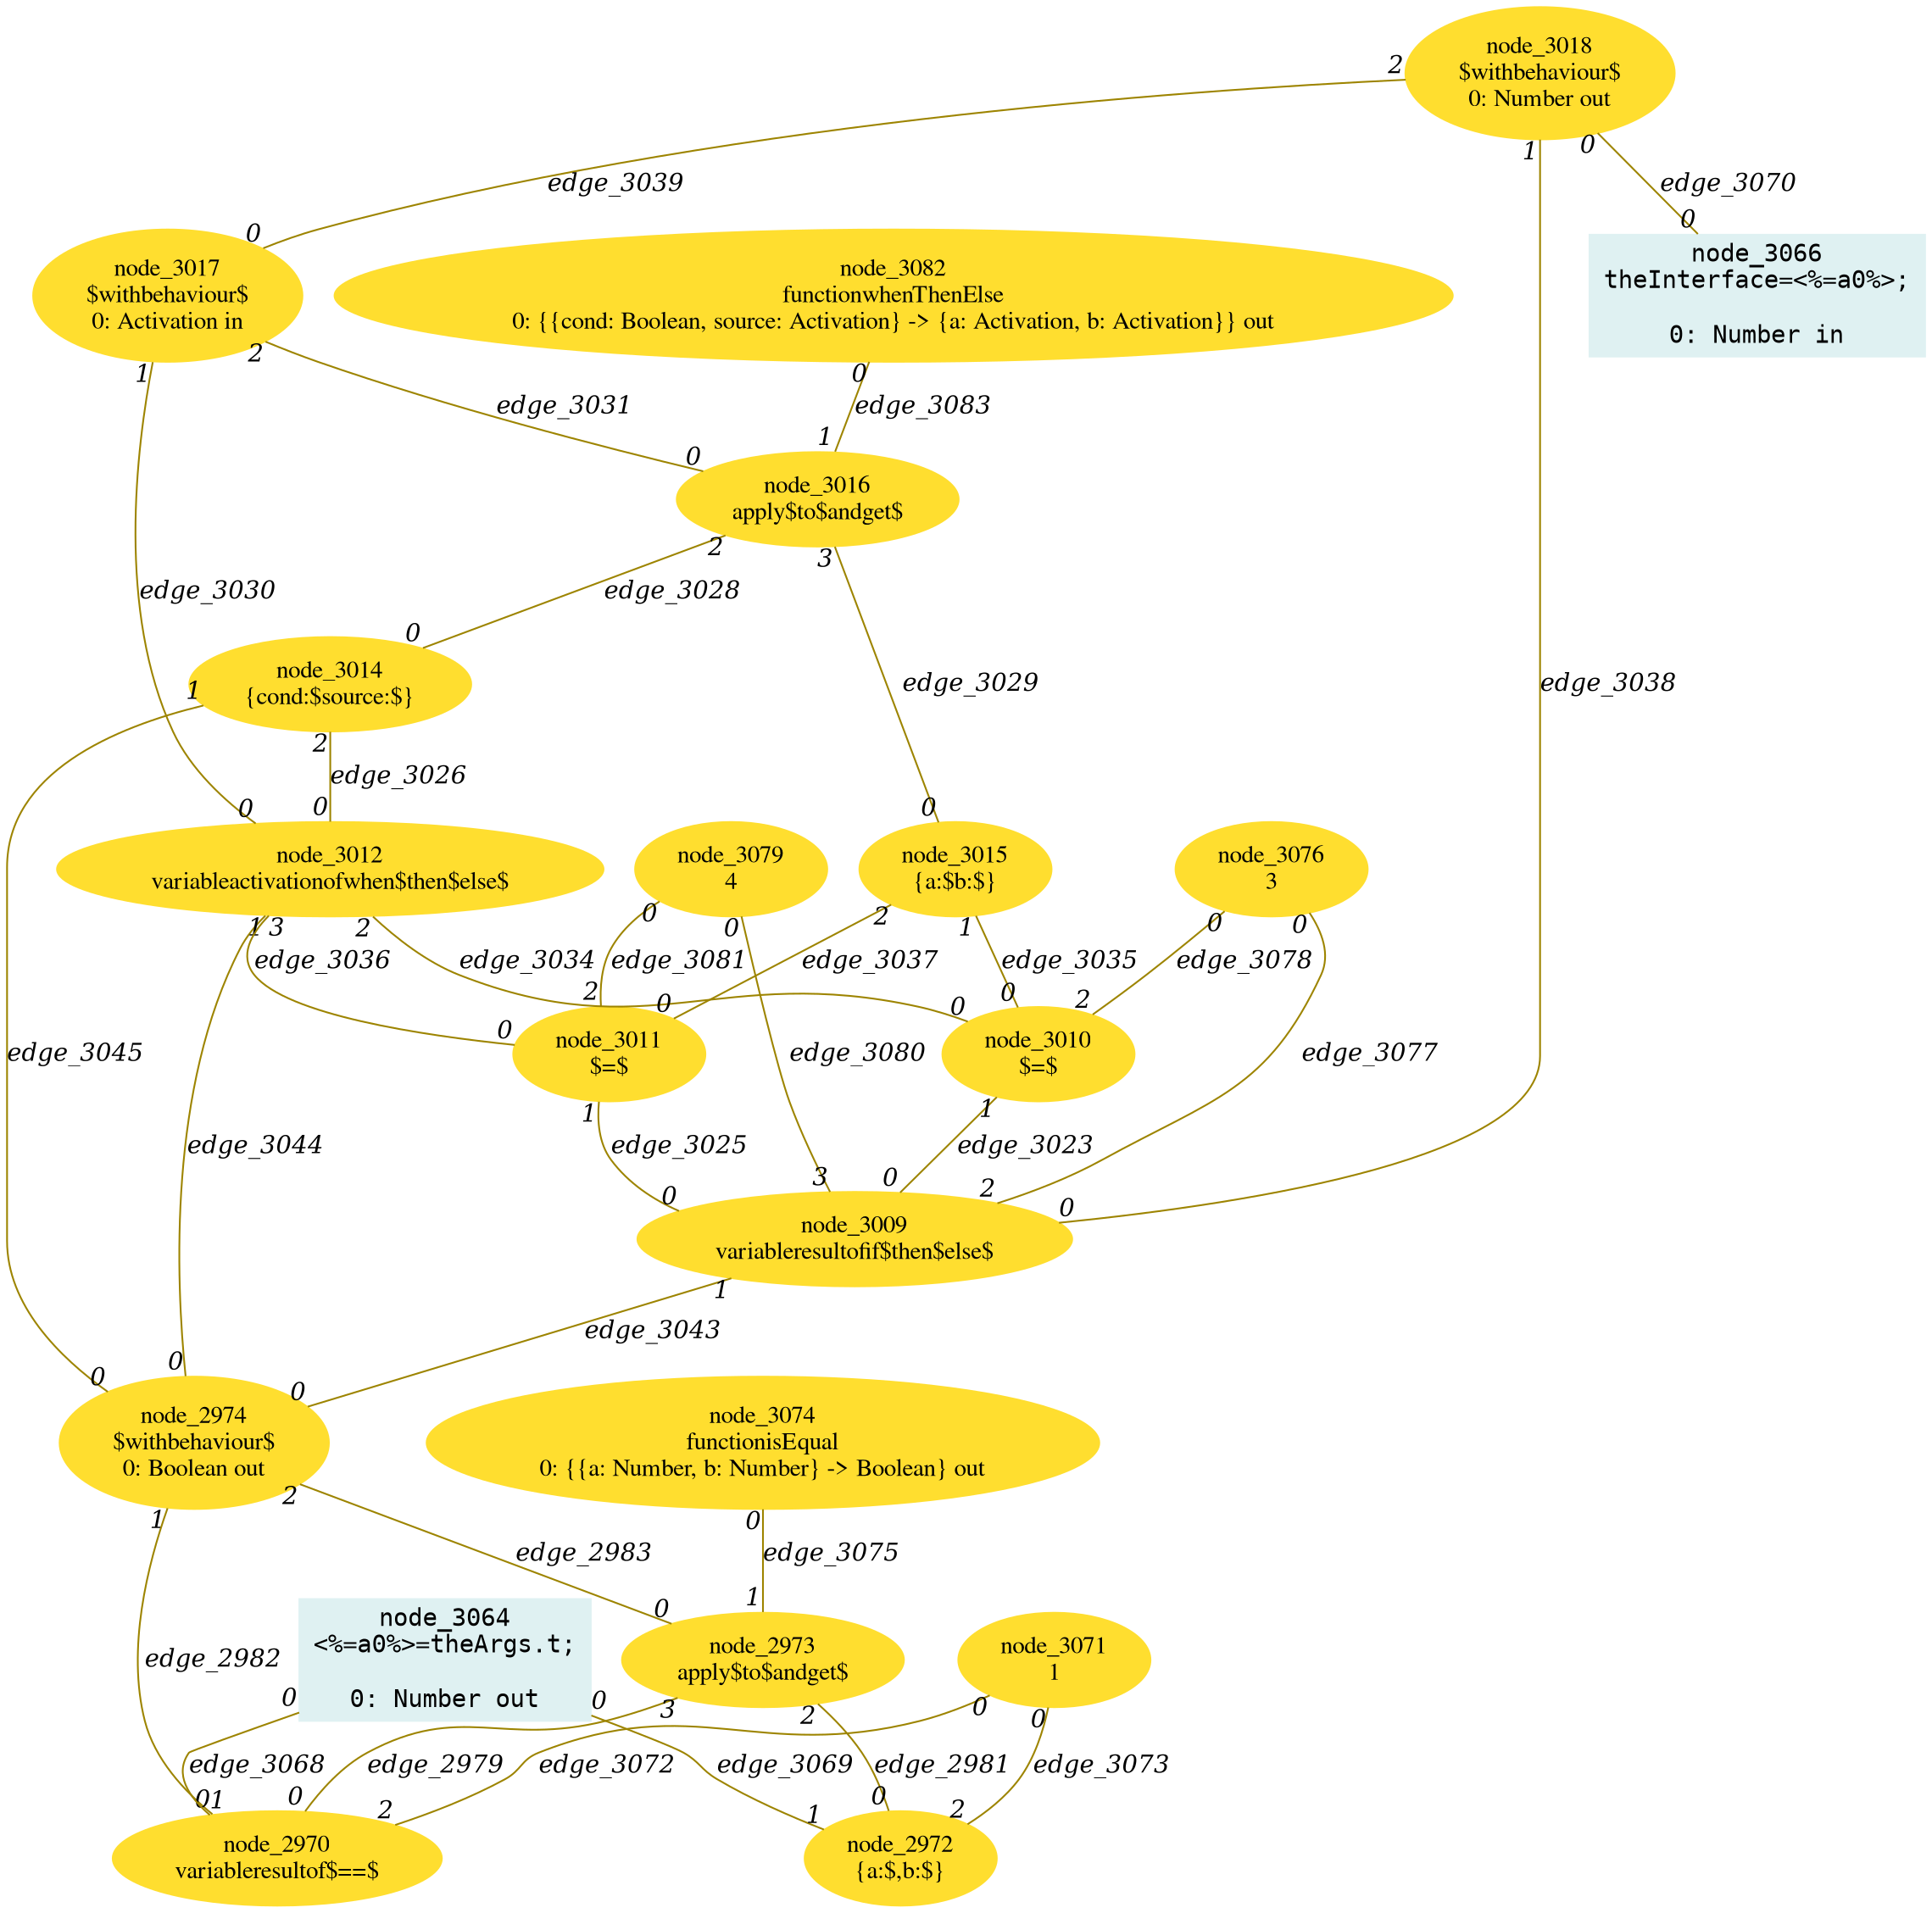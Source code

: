 digraph g{node_2970 [shape="ellipse", style="filled", color="#ffde2f", fontname="Times", label="node_2970
variableresultof$==$
" ]
node_2972 [shape="ellipse", style="filled", color="#ffde2f", fontname="Times", label="node_2972
{a:$,b:$}
" ]
node_2973 [shape="ellipse", style="filled", color="#ffde2f", fontname="Times", label="node_2973
apply$to$andget$
" ]
node_2974 [shape="ellipse", style="filled", color="#ffde2f", fontname="Times", label="node_2974
$withbehaviour$
0: Boolean out" ]
node_3009 [shape="ellipse", style="filled", color="#ffde2f", fontname="Times", label="node_3009
variableresultofif$then$else$
" ]
node_3010 [shape="ellipse", style="filled", color="#ffde2f", fontname="Times", label="node_3010
$=$
" ]
node_3011 [shape="ellipse", style="filled", color="#ffde2f", fontname="Times", label="node_3011
$=$
" ]
node_3012 [shape="ellipse", style="filled", color="#ffde2f", fontname="Times", label="node_3012
variableactivationofwhen$then$else$
" ]
node_3014 [shape="ellipse", style="filled", color="#ffde2f", fontname="Times", label="node_3014
{cond:$source:$}
" ]
node_3015 [shape="ellipse", style="filled", color="#ffde2f", fontname="Times", label="node_3015
{a:$b:$}
" ]
node_3016 [shape="ellipse", style="filled", color="#ffde2f", fontname="Times", label="node_3016
apply$to$andget$
" ]
node_3017 [shape="ellipse", style="filled", color="#ffde2f", fontname="Times", label="node_3017
$withbehaviour$
0: Activation in" ]
node_3018 [shape="ellipse", style="filled", color="#ffde2f", fontname="Times", label="node_3018
$withbehaviour$
0: Number out" ]
node_3064 [shape="box", style="filled", color="#dff1f2", fontname="Courier", label="node_3064
<%=a0%>=theArgs.t;

0: Number out" ]
node_3066 [shape="box", style="filled", color="#dff1f2", fontname="Courier", label="node_3066
theInterface=<%=a0%>;

0: Number in" ]
node_3071 [shape="ellipse", style="filled", color="#ffde2f", fontname="Times", label="node_3071
1
" ]
node_3074 [shape="ellipse", style="filled", color="#ffde2f", fontname="Times", label="node_3074
functionisEqual
0: {{a: Number, b: Number} -> Boolean} out" ]
node_3076 [shape="ellipse", style="filled", color="#ffde2f", fontname="Times", label="node_3076
3
" ]
node_3079 [shape="ellipse", style="filled", color="#ffde2f", fontname="Times", label="node_3079
4
" ]
node_3082 [shape="ellipse", style="filled", color="#ffde2f", fontname="Times", label="node_3082
functionwhenThenElse
0: {{cond: Boolean, source: Activation} -> {a: Activation, b: Activation}} out" ]
node_2973 -> node_2970 [dir=none, arrowHead=none, fontname="Times-Italic", arrowsize=1, color="#9d8400", label="edge_2979",  headlabel="0", taillabel="3" ]
node_2973 -> node_2972 [dir=none, arrowHead=none, fontname="Times-Italic", arrowsize=1, color="#9d8400", label="edge_2981",  headlabel="0", taillabel="2" ]
node_2974 -> node_2970 [dir=none, arrowHead=none, fontname="Times-Italic", arrowsize=1, color="#9d8400", label="edge_2982",  headlabel="0", taillabel="1" ]
node_2974 -> node_2973 [dir=none, arrowHead=none, fontname="Times-Italic", arrowsize=1, color="#9d8400", label="edge_2983",  headlabel="0", taillabel="2" ]
node_3010 -> node_3009 [dir=none, arrowHead=none, fontname="Times-Italic", arrowsize=1, color="#9d8400", label="edge_3023",  headlabel="0", taillabel="1" ]
node_3011 -> node_3009 [dir=none, arrowHead=none, fontname="Times-Italic", arrowsize=1, color="#9d8400", label="edge_3025",  headlabel="0", taillabel="1" ]
node_3014 -> node_3012 [dir=none, arrowHead=none, fontname="Times-Italic", arrowsize=1, color="#9d8400", label="edge_3026",  headlabel="0", taillabel="2" ]
node_3016 -> node_3014 [dir=none, arrowHead=none, fontname="Times-Italic", arrowsize=1, color="#9d8400", label="edge_3028",  headlabel="0", taillabel="2" ]
node_3016 -> node_3015 [dir=none, arrowHead=none, fontname="Times-Italic", arrowsize=1, color="#9d8400", label="edge_3029",  headlabel="0", taillabel="3" ]
node_3017 -> node_3012 [dir=none, arrowHead=none, fontname="Times-Italic", arrowsize=1, color="#9d8400", label="edge_3030",  headlabel="0", taillabel="1" ]
node_3017 -> node_3016 [dir=none, arrowHead=none, fontname="Times-Italic", arrowsize=1, color="#9d8400", label="edge_3031",  headlabel="0", taillabel="2" ]
node_3012 -> node_3010 [dir=none, arrowHead=none, fontname="Times-Italic", arrowsize=1, color="#9d8400", label="edge_3034",  headlabel="0", taillabel="2" ]
node_3015 -> node_3010 [dir=none, arrowHead=none, fontname="Times-Italic", arrowsize=1, color="#9d8400", label="edge_3035",  headlabel="0", taillabel="1" ]
node_3012 -> node_3011 [dir=none, arrowHead=none, fontname="Times-Italic", arrowsize=1, color="#9d8400", label="edge_3036",  headlabel="0", taillabel="3" ]
node_3015 -> node_3011 [dir=none, arrowHead=none, fontname="Times-Italic", arrowsize=1, color="#9d8400", label="edge_3037",  headlabel="0", taillabel="2" ]
node_3018 -> node_3009 [dir=none, arrowHead=none, fontname="Times-Italic", arrowsize=1, color="#9d8400", label="edge_3038",  headlabel="0", taillabel="1" ]
node_3018 -> node_3017 [dir=none, arrowHead=none, fontname="Times-Italic", arrowsize=1, color="#9d8400", label="edge_3039",  headlabel="0", taillabel="2" ]
node_3009 -> node_2974 [dir=none, arrowHead=none, fontname="Times-Italic", arrowsize=1, color="#9d8400", label="edge_3043",  headlabel="0", taillabel="1" ]
node_3012 -> node_2974 [dir=none, arrowHead=none, fontname="Times-Italic", arrowsize=1, color="#9d8400", label="edge_3044",  headlabel="0", taillabel="1" ]
node_3014 -> node_2974 [dir=none, arrowHead=none, fontname="Times-Italic", arrowsize=1, color="#9d8400", label="edge_3045",  headlabel="0", taillabel="1" ]
node_3064 -> node_2970 [dir=none, arrowHead=none, fontname="Times-Italic", arrowsize=1, color="#9d8400", label="edge_3068",  headlabel="1", taillabel="0" ]
node_3064 -> node_2972 [dir=none, arrowHead=none, fontname="Times-Italic", arrowsize=1, color="#9d8400", label="edge_3069",  headlabel="1", taillabel="0" ]
node_3018 -> node_3066 [dir=none, arrowHead=none, fontname="Times-Italic", arrowsize=1, color="#9d8400", label="edge_3070",  headlabel="0", taillabel="0" ]
node_3071 -> node_2970 [dir=none, arrowHead=none, fontname="Times-Italic", arrowsize=1, color="#9d8400", label="edge_3072",  headlabel="2", taillabel="0" ]
node_3071 -> node_2972 [dir=none, arrowHead=none, fontname="Times-Italic", arrowsize=1, color="#9d8400", label="edge_3073",  headlabel="2", taillabel="0" ]
node_3074 -> node_2973 [dir=none, arrowHead=none, fontname="Times-Italic", arrowsize=1, color="#9d8400", label="edge_3075",  headlabel="1", taillabel="0" ]
node_3076 -> node_3009 [dir=none, arrowHead=none, fontname="Times-Italic", arrowsize=1, color="#9d8400", label="edge_3077",  headlabel="2", taillabel="0" ]
node_3076 -> node_3010 [dir=none, arrowHead=none, fontname="Times-Italic", arrowsize=1, color="#9d8400", label="edge_3078",  headlabel="2", taillabel="0" ]
node_3079 -> node_3009 [dir=none, arrowHead=none, fontname="Times-Italic", arrowsize=1, color="#9d8400", label="edge_3080",  headlabel="3", taillabel="0" ]
node_3079 -> node_3011 [dir=none, arrowHead=none, fontname="Times-Italic", arrowsize=1, color="#9d8400", label="edge_3081",  headlabel="2", taillabel="0" ]
node_3082 -> node_3016 [dir=none, arrowHead=none, fontname="Times-Italic", arrowsize=1, color="#9d8400", label="edge_3083",  headlabel="1", taillabel="0" ]
}